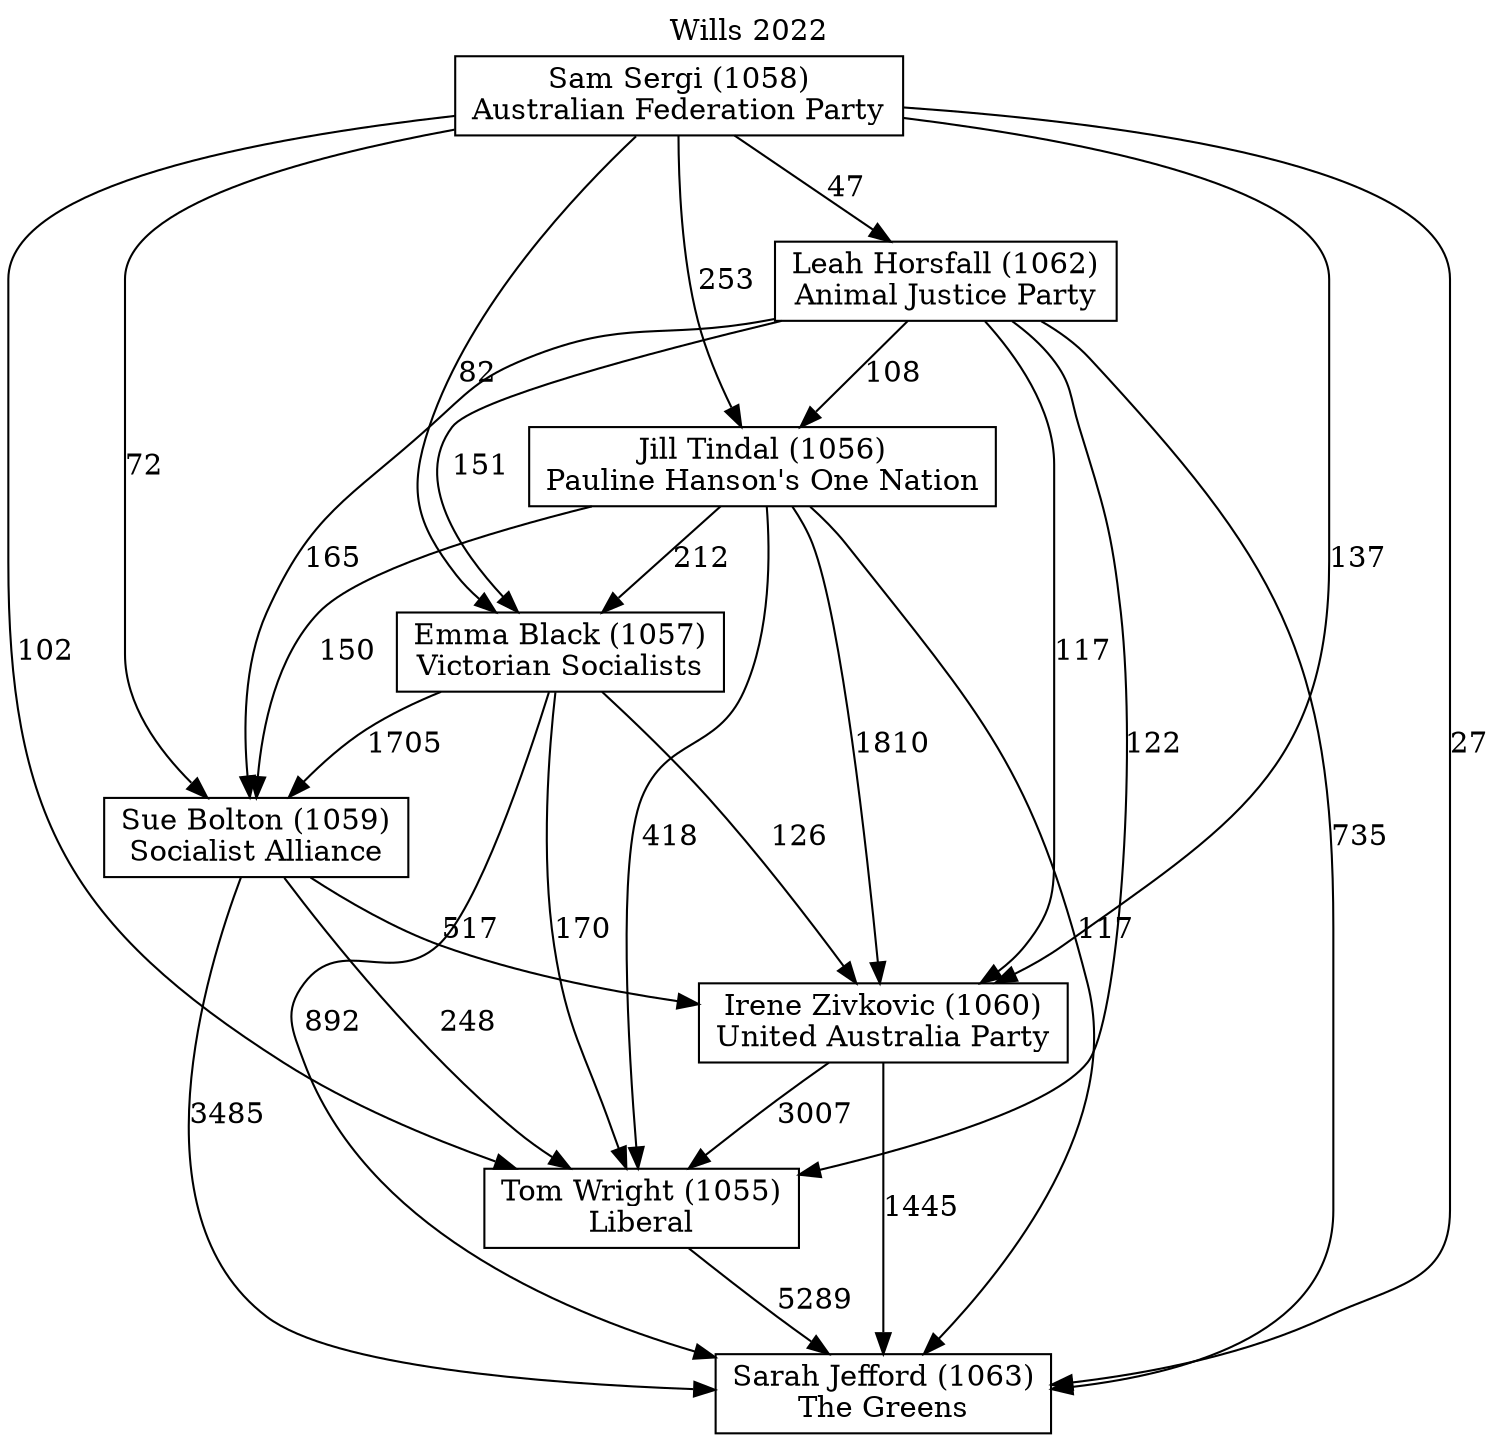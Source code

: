 // House preference flow
digraph "Sarah Jefford (1063)_Wills_2022" {
	graph [label="Wills 2022" labelloc=t mclimit=10]
	node [shape=box]
	"Sarah Jefford (1063)" [label="Sarah Jefford (1063)
The Greens"]
	"Tom Wright (1055)" [label="Tom Wright (1055)
Liberal"]
	"Irene Zivkovic (1060)" [label="Irene Zivkovic (1060)
United Australia Party"]
	"Sue Bolton (1059)" [label="Sue Bolton (1059)
Socialist Alliance"]
	"Emma Black (1057)" [label="Emma Black (1057)
Victorian Socialists"]
	"Jill Tindal (1056)" [label="Jill Tindal (1056)
Pauline Hanson's One Nation"]
	"Leah Horsfall (1062)" [label="Leah Horsfall (1062)
Animal Justice Party"]
	"Sam Sergi (1058)" [label="Sam Sergi (1058)
Australian Federation Party"]
	"Sarah Jefford (1063)" [label="Sarah Jefford (1063)
The Greens"]
	"Irene Zivkovic (1060)" [label="Irene Zivkovic (1060)
United Australia Party"]
	"Sue Bolton (1059)" [label="Sue Bolton (1059)
Socialist Alliance"]
	"Emma Black (1057)" [label="Emma Black (1057)
Victorian Socialists"]
	"Jill Tindal (1056)" [label="Jill Tindal (1056)
Pauline Hanson's One Nation"]
	"Leah Horsfall (1062)" [label="Leah Horsfall (1062)
Animal Justice Party"]
	"Sam Sergi (1058)" [label="Sam Sergi (1058)
Australian Federation Party"]
	"Sarah Jefford (1063)" [label="Sarah Jefford (1063)
The Greens"]
	"Sue Bolton (1059)" [label="Sue Bolton (1059)
Socialist Alliance"]
	"Emma Black (1057)" [label="Emma Black (1057)
Victorian Socialists"]
	"Jill Tindal (1056)" [label="Jill Tindal (1056)
Pauline Hanson's One Nation"]
	"Leah Horsfall (1062)" [label="Leah Horsfall (1062)
Animal Justice Party"]
	"Sam Sergi (1058)" [label="Sam Sergi (1058)
Australian Federation Party"]
	"Sarah Jefford (1063)" [label="Sarah Jefford (1063)
The Greens"]
	"Emma Black (1057)" [label="Emma Black (1057)
Victorian Socialists"]
	"Jill Tindal (1056)" [label="Jill Tindal (1056)
Pauline Hanson's One Nation"]
	"Leah Horsfall (1062)" [label="Leah Horsfall (1062)
Animal Justice Party"]
	"Sam Sergi (1058)" [label="Sam Sergi (1058)
Australian Federation Party"]
	"Sarah Jefford (1063)" [label="Sarah Jefford (1063)
The Greens"]
	"Jill Tindal (1056)" [label="Jill Tindal (1056)
Pauline Hanson's One Nation"]
	"Leah Horsfall (1062)" [label="Leah Horsfall (1062)
Animal Justice Party"]
	"Sam Sergi (1058)" [label="Sam Sergi (1058)
Australian Federation Party"]
	"Sarah Jefford (1063)" [label="Sarah Jefford (1063)
The Greens"]
	"Leah Horsfall (1062)" [label="Leah Horsfall (1062)
Animal Justice Party"]
	"Sam Sergi (1058)" [label="Sam Sergi (1058)
Australian Federation Party"]
	"Sarah Jefford (1063)" [label="Sarah Jefford (1063)
The Greens"]
	"Sam Sergi (1058)" [label="Sam Sergi (1058)
Australian Federation Party"]
	"Sam Sergi (1058)" [label="Sam Sergi (1058)
Australian Federation Party"]
	"Leah Horsfall (1062)" [label="Leah Horsfall (1062)
Animal Justice Party"]
	"Sam Sergi (1058)" [label="Sam Sergi (1058)
Australian Federation Party"]
	"Sam Sergi (1058)" [label="Sam Sergi (1058)
Australian Federation Party"]
	"Jill Tindal (1056)" [label="Jill Tindal (1056)
Pauline Hanson's One Nation"]
	"Leah Horsfall (1062)" [label="Leah Horsfall (1062)
Animal Justice Party"]
	"Sam Sergi (1058)" [label="Sam Sergi (1058)
Australian Federation Party"]
	"Jill Tindal (1056)" [label="Jill Tindal (1056)
Pauline Hanson's One Nation"]
	"Sam Sergi (1058)" [label="Sam Sergi (1058)
Australian Federation Party"]
	"Sam Sergi (1058)" [label="Sam Sergi (1058)
Australian Federation Party"]
	"Leah Horsfall (1062)" [label="Leah Horsfall (1062)
Animal Justice Party"]
	"Sam Sergi (1058)" [label="Sam Sergi (1058)
Australian Federation Party"]
	"Sam Sergi (1058)" [label="Sam Sergi (1058)
Australian Federation Party"]
	"Emma Black (1057)" [label="Emma Black (1057)
Victorian Socialists"]
	"Jill Tindal (1056)" [label="Jill Tindal (1056)
Pauline Hanson's One Nation"]
	"Leah Horsfall (1062)" [label="Leah Horsfall (1062)
Animal Justice Party"]
	"Sam Sergi (1058)" [label="Sam Sergi (1058)
Australian Federation Party"]
	"Emma Black (1057)" [label="Emma Black (1057)
Victorian Socialists"]
	"Leah Horsfall (1062)" [label="Leah Horsfall (1062)
Animal Justice Party"]
	"Sam Sergi (1058)" [label="Sam Sergi (1058)
Australian Federation Party"]
	"Emma Black (1057)" [label="Emma Black (1057)
Victorian Socialists"]
	"Sam Sergi (1058)" [label="Sam Sergi (1058)
Australian Federation Party"]
	"Sam Sergi (1058)" [label="Sam Sergi (1058)
Australian Federation Party"]
	"Leah Horsfall (1062)" [label="Leah Horsfall (1062)
Animal Justice Party"]
	"Sam Sergi (1058)" [label="Sam Sergi (1058)
Australian Federation Party"]
	"Sam Sergi (1058)" [label="Sam Sergi (1058)
Australian Federation Party"]
	"Jill Tindal (1056)" [label="Jill Tindal (1056)
Pauline Hanson's One Nation"]
	"Leah Horsfall (1062)" [label="Leah Horsfall (1062)
Animal Justice Party"]
	"Sam Sergi (1058)" [label="Sam Sergi (1058)
Australian Federation Party"]
	"Jill Tindal (1056)" [label="Jill Tindal (1056)
Pauline Hanson's One Nation"]
	"Sam Sergi (1058)" [label="Sam Sergi (1058)
Australian Federation Party"]
	"Sam Sergi (1058)" [label="Sam Sergi (1058)
Australian Federation Party"]
	"Leah Horsfall (1062)" [label="Leah Horsfall (1062)
Animal Justice Party"]
	"Sam Sergi (1058)" [label="Sam Sergi (1058)
Australian Federation Party"]
	"Sam Sergi (1058)" [label="Sam Sergi (1058)
Australian Federation Party"]
	"Sue Bolton (1059)" [label="Sue Bolton (1059)
Socialist Alliance"]
	"Emma Black (1057)" [label="Emma Black (1057)
Victorian Socialists"]
	"Jill Tindal (1056)" [label="Jill Tindal (1056)
Pauline Hanson's One Nation"]
	"Leah Horsfall (1062)" [label="Leah Horsfall (1062)
Animal Justice Party"]
	"Sam Sergi (1058)" [label="Sam Sergi (1058)
Australian Federation Party"]
	"Sue Bolton (1059)" [label="Sue Bolton (1059)
Socialist Alliance"]
	"Jill Tindal (1056)" [label="Jill Tindal (1056)
Pauline Hanson's One Nation"]
	"Leah Horsfall (1062)" [label="Leah Horsfall (1062)
Animal Justice Party"]
	"Sam Sergi (1058)" [label="Sam Sergi (1058)
Australian Federation Party"]
	"Sue Bolton (1059)" [label="Sue Bolton (1059)
Socialist Alliance"]
	"Leah Horsfall (1062)" [label="Leah Horsfall (1062)
Animal Justice Party"]
	"Sam Sergi (1058)" [label="Sam Sergi (1058)
Australian Federation Party"]
	"Sue Bolton (1059)" [label="Sue Bolton (1059)
Socialist Alliance"]
	"Sam Sergi (1058)" [label="Sam Sergi (1058)
Australian Federation Party"]
	"Sam Sergi (1058)" [label="Sam Sergi (1058)
Australian Federation Party"]
	"Leah Horsfall (1062)" [label="Leah Horsfall (1062)
Animal Justice Party"]
	"Sam Sergi (1058)" [label="Sam Sergi (1058)
Australian Federation Party"]
	"Sam Sergi (1058)" [label="Sam Sergi (1058)
Australian Federation Party"]
	"Jill Tindal (1056)" [label="Jill Tindal (1056)
Pauline Hanson's One Nation"]
	"Leah Horsfall (1062)" [label="Leah Horsfall (1062)
Animal Justice Party"]
	"Sam Sergi (1058)" [label="Sam Sergi (1058)
Australian Federation Party"]
	"Jill Tindal (1056)" [label="Jill Tindal (1056)
Pauline Hanson's One Nation"]
	"Sam Sergi (1058)" [label="Sam Sergi (1058)
Australian Federation Party"]
	"Sam Sergi (1058)" [label="Sam Sergi (1058)
Australian Federation Party"]
	"Leah Horsfall (1062)" [label="Leah Horsfall (1062)
Animal Justice Party"]
	"Sam Sergi (1058)" [label="Sam Sergi (1058)
Australian Federation Party"]
	"Sam Sergi (1058)" [label="Sam Sergi (1058)
Australian Federation Party"]
	"Emma Black (1057)" [label="Emma Black (1057)
Victorian Socialists"]
	"Jill Tindal (1056)" [label="Jill Tindal (1056)
Pauline Hanson's One Nation"]
	"Leah Horsfall (1062)" [label="Leah Horsfall (1062)
Animal Justice Party"]
	"Sam Sergi (1058)" [label="Sam Sergi (1058)
Australian Federation Party"]
	"Emma Black (1057)" [label="Emma Black (1057)
Victorian Socialists"]
	"Leah Horsfall (1062)" [label="Leah Horsfall (1062)
Animal Justice Party"]
	"Sam Sergi (1058)" [label="Sam Sergi (1058)
Australian Federation Party"]
	"Emma Black (1057)" [label="Emma Black (1057)
Victorian Socialists"]
	"Sam Sergi (1058)" [label="Sam Sergi (1058)
Australian Federation Party"]
	"Sam Sergi (1058)" [label="Sam Sergi (1058)
Australian Federation Party"]
	"Leah Horsfall (1062)" [label="Leah Horsfall (1062)
Animal Justice Party"]
	"Sam Sergi (1058)" [label="Sam Sergi (1058)
Australian Federation Party"]
	"Sam Sergi (1058)" [label="Sam Sergi (1058)
Australian Federation Party"]
	"Jill Tindal (1056)" [label="Jill Tindal (1056)
Pauline Hanson's One Nation"]
	"Leah Horsfall (1062)" [label="Leah Horsfall (1062)
Animal Justice Party"]
	"Sam Sergi (1058)" [label="Sam Sergi (1058)
Australian Federation Party"]
	"Jill Tindal (1056)" [label="Jill Tindal (1056)
Pauline Hanson's One Nation"]
	"Sam Sergi (1058)" [label="Sam Sergi (1058)
Australian Federation Party"]
	"Sam Sergi (1058)" [label="Sam Sergi (1058)
Australian Federation Party"]
	"Leah Horsfall (1062)" [label="Leah Horsfall (1062)
Animal Justice Party"]
	"Sam Sergi (1058)" [label="Sam Sergi (1058)
Australian Federation Party"]
	"Sam Sergi (1058)" [label="Sam Sergi (1058)
Australian Federation Party"]
	"Irene Zivkovic (1060)" [label="Irene Zivkovic (1060)
United Australia Party"]
	"Sue Bolton (1059)" [label="Sue Bolton (1059)
Socialist Alliance"]
	"Emma Black (1057)" [label="Emma Black (1057)
Victorian Socialists"]
	"Jill Tindal (1056)" [label="Jill Tindal (1056)
Pauline Hanson's One Nation"]
	"Leah Horsfall (1062)" [label="Leah Horsfall (1062)
Animal Justice Party"]
	"Sam Sergi (1058)" [label="Sam Sergi (1058)
Australian Federation Party"]
	"Irene Zivkovic (1060)" [label="Irene Zivkovic (1060)
United Australia Party"]
	"Emma Black (1057)" [label="Emma Black (1057)
Victorian Socialists"]
	"Jill Tindal (1056)" [label="Jill Tindal (1056)
Pauline Hanson's One Nation"]
	"Leah Horsfall (1062)" [label="Leah Horsfall (1062)
Animal Justice Party"]
	"Sam Sergi (1058)" [label="Sam Sergi (1058)
Australian Federation Party"]
	"Irene Zivkovic (1060)" [label="Irene Zivkovic (1060)
United Australia Party"]
	"Jill Tindal (1056)" [label="Jill Tindal (1056)
Pauline Hanson's One Nation"]
	"Leah Horsfall (1062)" [label="Leah Horsfall (1062)
Animal Justice Party"]
	"Sam Sergi (1058)" [label="Sam Sergi (1058)
Australian Federation Party"]
	"Irene Zivkovic (1060)" [label="Irene Zivkovic (1060)
United Australia Party"]
	"Leah Horsfall (1062)" [label="Leah Horsfall (1062)
Animal Justice Party"]
	"Sam Sergi (1058)" [label="Sam Sergi (1058)
Australian Federation Party"]
	"Irene Zivkovic (1060)" [label="Irene Zivkovic (1060)
United Australia Party"]
	"Sam Sergi (1058)" [label="Sam Sergi (1058)
Australian Federation Party"]
	"Sam Sergi (1058)" [label="Sam Sergi (1058)
Australian Federation Party"]
	"Leah Horsfall (1062)" [label="Leah Horsfall (1062)
Animal Justice Party"]
	"Sam Sergi (1058)" [label="Sam Sergi (1058)
Australian Federation Party"]
	"Sam Sergi (1058)" [label="Sam Sergi (1058)
Australian Federation Party"]
	"Jill Tindal (1056)" [label="Jill Tindal (1056)
Pauline Hanson's One Nation"]
	"Leah Horsfall (1062)" [label="Leah Horsfall (1062)
Animal Justice Party"]
	"Sam Sergi (1058)" [label="Sam Sergi (1058)
Australian Federation Party"]
	"Jill Tindal (1056)" [label="Jill Tindal (1056)
Pauline Hanson's One Nation"]
	"Sam Sergi (1058)" [label="Sam Sergi (1058)
Australian Federation Party"]
	"Sam Sergi (1058)" [label="Sam Sergi (1058)
Australian Federation Party"]
	"Leah Horsfall (1062)" [label="Leah Horsfall (1062)
Animal Justice Party"]
	"Sam Sergi (1058)" [label="Sam Sergi (1058)
Australian Federation Party"]
	"Sam Sergi (1058)" [label="Sam Sergi (1058)
Australian Federation Party"]
	"Emma Black (1057)" [label="Emma Black (1057)
Victorian Socialists"]
	"Jill Tindal (1056)" [label="Jill Tindal (1056)
Pauline Hanson's One Nation"]
	"Leah Horsfall (1062)" [label="Leah Horsfall (1062)
Animal Justice Party"]
	"Sam Sergi (1058)" [label="Sam Sergi (1058)
Australian Federation Party"]
	"Emma Black (1057)" [label="Emma Black (1057)
Victorian Socialists"]
	"Leah Horsfall (1062)" [label="Leah Horsfall (1062)
Animal Justice Party"]
	"Sam Sergi (1058)" [label="Sam Sergi (1058)
Australian Federation Party"]
	"Emma Black (1057)" [label="Emma Black (1057)
Victorian Socialists"]
	"Sam Sergi (1058)" [label="Sam Sergi (1058)
Australian Federation Party"]
	"Sam Sergi (1058)" [label="Sam Sergi (1058)
Australian Federation Party"]
	"Leah Horsfall (1062)" [label="Leah Horsfall (1062)
Animal Justice Party"]
	"Sam Sergi (1058)" [label="Sam Sergi (1058)
Australian Federation Party"]
	"Sam Sergi (1058)" [label="Sam Sergi (1058)
Australian Federation Party"]
	"Jill Tindal (1056)" [label="Jill Tindal (1056)
Pauline Hanson's One Nation"]
	"Leah Horsfall (1062)" [label="Leah Horsfall (1062)
Animal Justice Party"]
	"Sam Sergi (1058)" [label="Sam Sergi (1058)
Australian Federation Party"]
	"Jill Tindal (1056)" [label="Jill Tindal (1056)
Pauline Hanson's One Nation"]
	"Sam Sergi (1058)" [label="Sam Sergi (1058)
Australian Federation Party"]
	"Sam Sergi (1058)" [label="Sam Sergi (1058)
Australian Federation Party"]
	"Leah Horsfall (1062)" [label="Leah Horsfall (1062)
Animal Justice Party"]
	"Sam Sergi (1058)" [label="Sam Sergi (1058)
Australian Federation Party"]
	"Sam Sergi (1058)" [label="Sam Sergi (1058)
Australian Federation Party"]
	"Sue Bolton (1059)" [label="Sue Bolton (1059)
Socialist Alliance"]
	"Emma Black (1057)" [label="Emma Black (1057)
Victorian Socialists"]
	"Jill Tindal (1056)" [label="Jill Tindal (1056)
Pauline Hanson's One Nation"]
	"Leah Horsfall (1062)" [label="Leah Horsfall (1062)
Animal Justice Party"]
	"Sam Sergi (1058)" [label="Sam Sergi (1058)
Australian Federation Party"]
	"Sue Bolton (1059)" [label="Sue Bolton (1059)
Socialist Alliance"]
	"Jill Tindal (1056)" [label="Jill Tindal (1056)
Pauline Hanson's One Nation"]
	"Leah Horsfall (1062)" [label="Leah Horsfall (1062)
Animal Justice Party"]
	"Sam Sergi (1058)" [label="Sam Sergi (1058)
Australian Federation Party"]
	"Sue Bolton (1059)" [label="Sue Bolton (1059)
Socialist Alliance"]
	"Leah Horsfall (1062)" [label="Leah Horsfall (1062)
Animal Justice Party"]
	"Sam Sergi (1058)" [label="Sam Sergi (1058)
Australian Federation Party"]
	"Sue Bolton (1059)" [label="Sue Bolton (1059)
Socialist Alliance"]
	"Sam Sergi (1058)" [label="Sam Sergi (1058)
Australian Federation Party"]
	"Sam Sergi (1058)" [label="Sam Sergi (1058)
Australian Federation Party"]
	"Leah Horsfall (1062)" [label="Leah Horsfall (1062)
Animal Justice Party"]
	"Sam Sergi (1058)" [label="Sam Sergi (1058)
Australian Federation Party"]
	"Sam Sergi (1058)" [label="Sam Sergi (1058)
Australian Federation Party"]
	"Jill Tindal (1056)" [label="Jill Tindal (1056)
Pauline Hanson's One Nation"]
	"Leah Horsfall (1062)" [label="Leah Horsfall (1062)
Animal Justice Party"]
	"Sam Sergi (1058)" [label="Sam Sergi (1058)
Australian Federation Party"]
	"Jill Tindal (1056)" [label="Jill Tindal (1056)
Pauline Hanson's One Nation"]
	"Sam Sergi (1058)" [label="Sam Sergi (1058)
Australian Federation Party"]
	"Sam Sergi (1058)" [label="Sam Sergi (1058)
Australian Federation Party"]
	"Leah Horsfall (1062)" [label="Leah Horsfall (1062)
Animal Justice Party"]
	"Sam Sergi (1058)" [label="Sam Sergi (1058)
Australian Federation Party"]
	"Sam Sergi (1058)" [label="Sam Sergi (1058)
Australian Federation Party"]
	"Emma Black (1057)" [label="Emma Black (1057)
Victorian Socialists"]
	"Jill Tindal (1056)" [label="Jill Tindal (1056)
Pauline Hanson's One Nation"]
	"Leah Horsfall (1062)" [label="Leah Horsfall (1062)
Animal Justice Party"]
	"Sam Sergi (1058)" [label="Sam Sergi (1058)
Australian Federation Party"]
	"Emma Black (1057)" [label="Emma Black (1057)
Victorian Socialists"]
	"Leah Horsfall (1062)" [label="Leah Horsfall (1062)
Animal Justice Party"]
	"Sam Sergi (1058)" [label="Sam Sergi (1058)
Australian Federation Party"]
	"Emma Black (1057)" [label="Emma Black (1057)
Victorian Socialists"]
	"Sam Sergi (1058)" [label="Sam Sergi (1058)
Australian Federation Party"]
	"Sam Sergi (1058)" [label="Sam Sergi (1058)
Australian Federation Party"]
	"Leah Horsfall (1062)" [label="Leah Horsfall (1062)
Animal Justice Party"]
	"Sam Sergi (1058)" [label="Sam Sergi (1058)
Australian Federation Party"]
	"Sam Sergi (1058)" [label="Sam Sergi (1058)
Australian Federation Party"]
	"Jill Tindal (1056)" [label="Jill Tindal (1056)
Pauline Hanson's One Nation"]
	"Leah Horsfall (1062)" [label="Leah Horsfall (1062)
Animal Justice Party"]
	"Sam Sergi (1058)" [label="Sam Sergi (1058)
Australian Federation Party"]
	"Jill Tindal (1056)" [label="Jill Tindal (1056)
Pauline Hanson's One Nation"]
	"Sam Sergi (1058)" [label="Sam Sergi (1058)
Australian Federation Party"]
	"Sam Sergi (1058)" [label="Sam Sergi (1058)
Australian Federation Party"]
	"Leah Horsfall (1062)" [label="Leah Horsfall (1062)
Animal Justice Party"]
	"Sam Sergi (1058)" [label="Sam Sergi (1058)
Australian Federation Party"]
	"Sam Sergi (1058)" [label="Sam Sergi (1058)
Australian Federation Party"]
	"Tom Wright (1055)" [label="Tom Wright (1055)
Liberal"]
	"Irene Zivkovic (1060)" [label="Irene Zivkovic (1060)
United Australia Party"]
	"Sue Bolton (1059)" [label="Sue Bolton (1059)
Socialist Alliance"]
	"Emma Black (1057)" [label="Emma Black (1057)
Victorian Socialists"]
	"Jill Tindal (1056)" [label="Jill Tindal (1056)
Pauline Hanson's One Nation"]
	"Leah Horsfall (1062)" [label="Leah Horsfall (1062)
Animal Justice Party"]
	"Sam Sergi (1058)" [label="Sam Sergi (1058)
Australian Federation Party"]
	"Tom Wright (1055)" [label="Tom Wright (1055)
Liberal"]
	"Sue Bolton (1059)" [label="Sue Bolton (1059)
Socialist Alliance"]
	"Emma Black (1057)" [label="Emma Black (1057)
Victorian Socialists"]
	"Jill Tindal (1056)" [label="Jill Tindal (1056)
Pauline Hanson's One Nation"]
	"Leah Horsfall (1062)" [label="Leah Horsfall (1062)
Animal Justice Party"]
	"Sam Sergi (1058)" [label="Sam Sergi (1058)
Australian Federation Party"]
	"Tom Wright (1055)" [label="Tom Wright (1055)
Liberal"]
	"Emma Black (1057)" [label="Emma Black (1057)
Victorian Socialists"]
	"Jill Tindal (1056)" [label="Jill Tindal (1056)
Pauline Hanson's One Nation"]
	"Leah Horsfall (1062)" [label="Leah Horsfall (1062)
Animal Justice Party"]
	"Sam Sergi (1058)" [label="Sam Sergi (1058)
Australian Federation Party"]
	"Tom Wright (1055)" [label="Tom Wright (1055)
Liberal"]
	"Jill Tindal (1056)" [label="Jill Tindal (1056)
Pauline Hanson's One Nation"]
	"Leah Horsfall (1062)" [label="Leah Horsfall (1062)
Animal Justice Party"]
	"Sam Sergi (1058)" [label="Sam Sergi (1058)
Australian Federation Party"]
	"Tom Wright (1055)" [label="Tom Wright (1055)
Liberal"]
	"Leah Horsfall (1062)" [label="Leah Horsfall (1062)
Animal Justice Party"]
	"Sam Sergi (1058)" [label="Sam Sergi (1058)
Australian Federation Party"]
	"Tom Wright (1055)" [label="Tom Wright (1055)
Liberal"]
	"Sam Sergi (1058)" [label="Sam Sergi (1058)
Australian Federation Party"]
	"Sam Sergi (1058)" [label="Sam Sergi (1058)
Australian Federation Party"]
	"Leah Horsfall (1062)" [label="Leah Horsfall (1062)
Animal Justice Party"]
	"Sam Sergi (1058)" [label="Sam Sergi (1058)
Australian Federation Party"]
	"Sam Sergi (1058)" [label="Sam Sergi (1058)
Australian Federation Party"]
	"Jill Tindal (1056)" [label="Jill Tindal (1056)
Pauline Hanson's One Nation"]
	"Leah Horsfall (1062)" [label="Leah Horsfall (1062)
Animal Justice Party"]
	"Sam Sergi (1058)" [label="Sam Sergi (1058)
Australian Federation Party"]
	"Jill Tindal (1056)" [label="Jill Tindal (1056)
Pauline Hanson's One Nation"]
	"Sam Sergi (1058)" [label="Sam Sergi (1058)
Australian Federation Party"]
	"Sam Sergi (1058)" [label="Sam Sergi (1058)
Australian Federation Party"]
	"Leah Horsfall (1062)" [label="Leah Horsfall (1062)
Animal Justice Party"]
	"Sam Sergi (1058)" [label="Sam Sergi (1058)
Australian Federation Party"]
	"Sam Sergi (1058)" [label="Sam Sergi (1058)
Australian Federation Party"]
	"Emma Black (1057)" [label="Emma Black (1057)
Victorian Socialists"]
	"Jill Tindal (1056)" [label="Jill Tindal (1056)
Pauline Hanson's One Nation"]
	"Leah Horsfall (1062)" [label="Leah Horsfall (1062)
Animal Justice Party"]
	"Sam Sergi (1058)" [label="Sam Sergi (1058)
Australian Federation Party"]
	"Emma Black (1057)" [label="Emma Black (1057)
Victorian Socialists"]
	"Leah Horsfall (1062)" [label="Leah Horsfall (1062)
Animal Justice Party"]
	"Sam Sergi (1058)" [label="Sam Sergi (1058)
Australian Federation Party"]
	"Emma Black (1057)" [label="Emma Black (1057)
Victorian Socialists"]
	"Sam Sergi (1058)" [label="Sam Sergi (1058)
Australian Federation Party"]
	"Sam Sergi (1058)" [label="Sam Sergi (1058)
Australian Federation Party"]
	"Leah Horsfall (1062)" [label="Leah Horsfall (1062)
Animal Justice Party"]
	"Sam Sergi (1058)" [label="Sam Sergi (1058)
Australian Federation Party"]
	"Sam Sergi (1058)" [label="Sam Sergi (1058)
Australian Federation Party"]
	"Jill Tindal (1056)" [label="Jill Tindal (1056)
Pauline Hanson's One Nation"]
	"Leah Horsfall (1062)" [label="Leah Horsfall (1062)
Animal Justice Party"]
	"Sam Sergi (1058)" [label="Sam Sergi (1058)
Australian Federation Party"]
	"Jill Tindal (1056)" [label="Jill Tindal (1056)
Pauline Hanson's One Nation"]
	"Sam Sergi (1058)" [label="Sam Sergi (1058)
Australian Federation Party"]
	"Sam Sergi (1058)" [label="Sam Sergi (1058)
Australian Federation Party"]
	"Leah Horsfall (1062)" [label="Leah Horsfall (1062)
Animal Justice Party"]
	"Sam Sergi (1058)" [label="Sam Sergi (1058)
Australian Federation Party"]
	"Sam Sergi (1058)" [label="Sam Sergi (1058)
Australian Federation Party"]
	"Sue Bolton (1059)" [label="Sue Bolton (1059)
Socialist Alliance"]
	"Emma Black (1057)" [label="Emma Black (1057)
Victorian Socialists"]
	"Jill Tindal (1056)" [label="Jill Tindal (1056)
Pauline Hanson's One Nation"]
	"Leah Horsfall (1062)" [label="Leah Horsfall (1062)
Animal Justice Party"]
	"Sam Sergi (1058)" [label="Sam Sergi (1058)
Australian Federation Party"]
	"Sue Bolton (1059)" [label="Sue Bolton (1059)
Socialist Alliance"]
	"Jill Tindal (1056)" [label="Jill Tindal (1056)
Pauline Hanson's One Nation"]
	"Leah Horsfall (1062)" [label="Leah Horsfall (1062)
Animal Justice Party"]
	"Sam Sergi (1058)" [label="Sam Sergi (1058)
Australian Federation Party"]
	"Sue Bolton (1059)" [label="Sue Bolton (1059)
Socialist Alliance"]
	"Leah Horsfall (1062)" [label="Leah Horsfall (1062)
Animal Justice Party"]
	"Sam Sergi (1058)" [label="Sam Sergi (1058)
Australian Federation Party"]
	"Sue Bolton (1059)" [label="Sue Bolton (1059)
Socialist Alliance"]
	"Sam Sergi (1058)" [label="Sam Sergi (1058)
Australian Federation Party"]
	"Sam Sergi (1058)" [label="Sam Sergi (1058)
Australian Federation Party"]
	"Leah Horsfall (1062)" [label="Leah Horsfall (1062)
Animal Justice Party"]
	"Sam Sergi (1058)" [label="Sam Sergi (1058)
Australian Federation Party"]
	"Sam Sergi (1058)" [label="Sam Sergi (1058)
Australian Federation Party"]
	"Jill Tindal (1056)" [label="Jill Tindal (1056)
Pauline Hanson's One Nation"]
	"Leah Horsfall (1062)" [label="Leah Horsfall (1062)
Animal Justice Party"]
	"Sam Sergi (1058)" [label="Sam Sergi (1058)
Australian Federation Party"]
	"Jill Tindal (1056)" [label="Jill Tindal (1056)
Pauline Hanson's One Nation"]
	"Sam Sergi (1058)" [label="Sam Sergi (1058)
Australian Federation Party"]
	"Sam Sergi (1058)" [label="Sam Sergi (1058)
Australian Federation Party"]
	"Leah Horsfall (1062)" [label="Leah Horsfall (1062)
Animal Justice Party"]
	"Sam Sergi (1058)" [label="Sam Sergi (1058)
Australian Federation Party"]
	"Sam Sergi (1058)" [label="Sam Sergi (1058)
Australian Federation Party"]
	"Emma Black (1057)" [label="Emma Black (1057)
Victorian Socialists"]
	"Jill Tindal (1056)" [label="Jill Tindal (1056)
Pauline Hanson's One Nation"]
	"Leah Horsfall (1062)" [label="Leah Horsfall (1062)
Animal Justice Party"]
	"Sam Sergi (1058)" [label="Sam Sergi (1058)
Australian Federation Party"]
	"Emma Black (1057)" [label="Emma Black (1057)
Victorian Socialists"]
	"Leah Horsfall (1062)" [label="Leah Horsfall (1062)
Animal Justice Party"]
	"Sam Sergi (1058)" [label="Sam Sergi (1058)
Australian Federation Party"]
	"Emma Black (1057)" [label="Emma Black (1057)
Victorian Socialists"]
	"Sam Sergi (1058)" [label="Sam Sergi (1058)
Australian Federation Party"]
	"Sam Sergi (1058)" [label="Sam Sergi (1058)
Australian Federation Party"]
	"Leah Horsfall (1062)" [label="Leah Horsfall (1062)
Animal Justice Party"]
	"Sam Sergi (1058)" [label="Sam Sergi (1058)
Australian Federation Party"]
	"Sam Sergi (1058)" [label="Sam Sergi (1058)
Australian Federation Party"]
	"Jill Tindal (1056)" [label="Jill Tindal (1056)
Pauline Hanson's One Nation"]
	"Leah Horsfall (1062)" [label="Leah Horsfall (1062)
Animal Justice Party"]
	"Sam Sergi (1058)" [label="Sam Sergi (1058)
Australian Federation Party"]
	"Jill Tindal (1056)" [label="Jill Tindal (1056)
Pauline Hanson's One Nation"]
	"Sam Sergi (1058)" [label="Sam Sergi (1058)
Australian Federation Party"]
	"Sam Sergi (1058)" [label="Sam Sergi (1058)
Australian Federation Party"]
	"Leah Horsfall (1062)" [label="Leah Horsfall (1062)
Animal Justice Party"]
	"Sam Sergi (1058)" [label="Sam Sergi (1058)
Australian Federation Party"]
	"Sam Sergi (1058)" [label="Sam Sergi (1058)
Australian Federation Party"]
	"Irene Zivkovic (1060)" [label="Irene Zivkovic (1060)
United Australia Party"]
	"Sue Bolton (1059)" [label="Sue Bolton (1059)
Socialist Alliance"]
	"Emma Black (1057)" [label="Emma Black (1057)
Victorian Socialists"]
	"Jill Tindal (1056)" [label="Jill Tindal (1056)
Pauline Hanson's One Nation"]
	"Leah Horsfall (1062)" [label="Leah Horsfall (1062)
Animal Justice Party"]
	"Sam Sergi (1058)" [label="Sam Sergi (1058)
Australian Federation Party"]
	"Irene Zivkovic (1060)" [label="Irene Zivkovic (1060)
United Australia Party"]
	"Emma Black (1057)" [label="Emma Black (1057)
Victorian Socialists"]
	"Jill Tindal (1056)" [label="Jill Tindal (1056)
Pauline Hanson's One Nation"]
	"Leah Horsfall (1062)" [label="Leah Horsfall (1062)
Animal Justice Party"]
	"Sam Sergi (1058)" [label="Sam Sergi (1058)
Australian Federation Party"]
	"Irene Zivkovic (1060)" [label="Irene Zivkovic (1060)
United Australia Party"]
	"Jill Tindal (1056)" [label="Jill Tindal (1056)
Pauline Hanson's One Nation"]
	"Leah Horsfall (1062)" [label="Leah Horsfall (1062)
Animal Justice Party"]
	"Sam Sergi (1058)" [label="Sam Sergi (1058)
Australian Federation Party"]
	"Irene Zivkovic (1060)" [label="Irene Zivkovic (1060)
United Australia Party"]
	"Leah Horsfall (1062)" [label="Leah Horsfall (1062)
Animal Justice Party"]
	"Sam Sergi (1058)" [label="Sam Sergi (1058)
Australian Federation Party"]
	"Irene Zivkovic (1060)" [label="Irene Zivkovic (1060)
United Australia Party"]
	"Sam Sergi (1058)" [label="Sam Sergi (1058)
Australian Federation Party"]
	"Sam Sergi (1058)" [label="Sam Sergi (1058)
Australian Federation Party"]
	"Leah Horsfall (1062)" [label="Leah Horsfall (1062)
Animal Justice Party"]
	"Sam Sergi (1058)" [label="Sam Sergi (1058)
Australian Federation Party"]
	"Sam Sergi (1058)" [label="Sam Sergi (1058)
Australian Federation Party"]
	"Jill Tindal (1056)" [label="Jill Tindal (1056)
Pauline Hanson's One Nation"]
	"Leah Horsfall (1062)" [label="Leah Horsfall (1062)
Animal Justice Party"]
	"Sam Sergi (1058)" [label="Sam Sergi (1058)
Australian Federation Party"]
	"Jill Tindal (1056)" [label="Jill Tindal (1056)
Pauline Hanson's One Nation"]
	"Sam Sergi (1058)" [label="Sam Sergi (1058)
Australian Federation Party"]
	"Sam Sergi (1058)" [label="Sam Sergi (1058)
Australian Federation Party"]
	"Leah Horsfall (1062)" [label="Leah Horsfall (1062)
Animal Justice Party"]
	"Sam Sergi (1058)" [label="Sam Sergi (1058)
Australian Federation Party"]
	"Sam Sergi (1058)" [label="Sam Sergi (1058)
Australian Federation Party"]
	"Emma Black (1057)" [label="Emma Black (1057)
Victorian Socialists"]
	"Jill Tindal (1056)" [label="Jill Tindal (1056)
Pauline Hanson's One Nation"]
	"Leah Horsfall (1062)" [label="Leah Horsfall (1062)
Animal Justice Party"]
	"Sam Sergi (1058)" [label="Sam Sergi (1058)
Australian Federation Party"]
	"Emma Black (1057)" [label="Emma Black (1057)
Victorian Socialists"]
	"Leah Horsfall (1062)" [label="Leah Horsfall (1062)
Animal Justice Party"]
	"Sam Sergi (1058)" [label="Sam Sergi (1058)
Australian Federation Party"]
	"Emma Black (1057)" [label="Emma Black (1057)
Victorian Socialists"]
	"Sam Sergi (1058)" [label="Sam Sergi (1058)
Australian Federation Party"]
	"Sam Sergi (1058)" [label="Sam Sergi (1058)
Australian Federation Party"]
	"Leah Horsfall (1062)" [label="Leah Horsfall (1062)
Animal Justice Party"]
	"Sam Sergi (1058)" [label="Sam Sergi (1058)
Australian Federation Party"]
	"Sam Sergi (1058)" [label="Sam Sergi (1058)
Australian Federation Party"]
	"Jill Tindal (1056)" [label="Jill Tindal (1056)
Pauline Hanson's One Nation"]
	"Leah Horsfall (1062)" [label="Leah Horsfall (1062)
Animal Justice Party"]
	"Sam Sergi (1058)" [label="Sam Sergi (1058)
Australian Federation Party"]
	"Jill Tindal (1056)" [label="Jill Tindal (1056)
Pauline Hanson's One Nation"]
	"Sam Sergi (1058)" [label="Sam Sergi (1058)
Australian Federation Party"]
	"Sam Sergi (1058)" [label="Sam Sergi (1058)
Australian Federation Party"]
	"Leah Horsfall (1062)" [label="Leah Horsfall (1062)
Animal Justice Party"]
	"Sam Sergi (1058)" [label="Sam Sergi (1058)
Australian Federation Party"]
	"Sam Sergi (1058)" [label="Sam Sergi (1058)
Australian Federation Party"]
	"Sue Bolton (1059)" [label="Sue Bolton (1059)
Socialist Alliance"]
	"Emma Black (1057)" [label="Emma Black (1057)
Victorian Socialists"]
	"Jill Tindal (1056)" [label="Jill Tindal (1056)
Pauline Hanson's One Nation"]
	"Leah Horsfall (1062)" [label="Leah Horsfall (1062)
Animal Justice Party"]
	"Sam Sergi (1058)" [label="Sam Sergi (1058)
Australian Federation Party"]
	"Sue Bolton (1059)" [label="Sue Bolton (1059)
Socialist Alliance"]
	"Jill Tindal (1056)" [label="Jill Tindal (1056)
Pauline Hanson's One Nation"]
	"Leah Horsfall (1062)" [label="Leah Horsfall (1062)
Animal Justice Party"]
	"Sam Sergi (1058)" [label="Sam Sergi (1058)
Australian Federation Party"]
	"Sue Bolton (1059)" [label="Sue Bolton (1059)
Socialist Alliance"]
	"Leah Horsfall (1062)" [label="Leah Horsfall (1062)
Animal Justice Party"]
	"Sam Sergi (1058)" [label="Sam Sergi (1058)
Australian Federation Party"]
	"Sue Bolton (1059)" [label="Sue Bolton (1059)
Socialist Alliance"]
	"Sam Sergi (1058)" [label="Sam Sergi (1058)
Australian Federation Party"]
	"Sam Sergi (1058)" [label="Sam Sergi (1058)
Australian Federation Party"]
	"Leah Horsfall (1062)" [label="Leah Horsfall (1062)
Animal Justice Party"]
	"Sam Sergi (1058)" [label="Sam Sergi (1058)
Australian Federation Party"]
	"Sam Sergi (1058)" [label="Sam Sergi (1058)
Australian Federation Party"]
	"Jill Tindal (1056)" [label="Jill Tindal (1056)
Pauline Hanson's One Nation"]
	"Leah Horsfall (1062)" [label="Leah Horsfall (1062)
Animal Justice Party"]
	"Sam Sergi (1058)" [label="Sam Sergi (1058)
Australian Federation Party"]
	"Jill Tindal (1056)" [label="Jill Tindal (1056)
Pauline Hanson's One Nation"]
	"Sam Sergi (1058)" [label="Sam Sergi (1058)
Australian Federation Party"]
	"Sam Sergi (1058)" [label="Sam Sergi (1058)
Australian Federation Party"]
	"Leah Horsfall (1062)" [label="Leah Horsfall (1062)
Animal Justice Party"]
	"Sam Sergi (1058)" [label="Sam Sergi (1058)
Australian Federation Party"]
	"Sam Sergi (1058)" [label="Sam Sergi (1058)
Australian Federation Party"]
	"Emma Black (1057)" [label="Emma Black (1057)
Victorian Socialists"]
	"Jill Tindal (1056)" [label="Jill Tindal (1056)
Pauline Hanson's One Nation"]
	"Leah Horsfall (1062)" [label="Leah Horsfall (1062)
Animal Justice Party"]
	"Sam Sergi (1058)" [label="Sam Sergi (1058)
Australian Federation Party"]
	"Emma Black (1057)" [label="Emma Black (1057)
Victorian Socialists"]
	"Leah Horsfall (1062)" [label="Leah Horsfall (1062)
Animal Justice Party"]
	"Sam Sergi (1058)" [label="Sam Sergi (1058)
Australian Federation Party"]
	"Emma Black (1057)" [label="Emma Black (1057)
Victorian Socialists"]
	"Sam Sergi (1058)" [label="Sam Sergi (1058)
Australian Federation Party"]
	"Sam Sergi (1058)" [label="Sam Sergi (1058)
Australian Federation Party"]
	"Leah Horsfall (1062)" [label="Leah Horsfall (1062)
Animal Justice Party"]
	"Sam Sergi (1058)" [label="Sam Sergi (1058)
Australian Federation Party"]
	"Sam Sergi (1058)" [label="Sam Sergi (1058)
Australian Federation Party"]
	"Jill Tindal (1056)" [label="Jill Tindal (1056)
Pauline Hanson's One Nation"]
	"Leah Horsfall (1062)" [label="Leah Horsfall (1062)
Animal Justice Party"]
	"Sam Sergi (1058)" [label="Sam Sergi (1058)
Australian Federation Party"]
	"Jill Tindal (1056)" [label="Jill Tindal (1056)
Pauline Hanson's One Nation"]
	"Sam Sergi (1058)" [label="Sam Sergi (1058)
Australian Federation Party"]
	"Sam Sergi (1058)" [label="Sam Sergi (1058)
Australian Federation Party"]
	"Leah Horsfall (1062)" [label="Leah Horsfall (1062)
Animal Justice Party"]
	"Sam Sergi (1058)" [label="Sam Sergi (1058)
Australian Federation Party"]
	"Sam Sergi (1058)" [label="Sam Sergi (1058)
Australian Federation Party"]
	"Tom Wright (1055)" -> "Sarah Jefford (1063)" [label=5289]
	"Irene Zivkovic (1060)" -> "Tom Wright (1055)" [label=3007]
	"Sue Bolton (1059)" -> "Irene Zivkovic (1060)" [label=517]
	"Emma Black (1057)" -> "Sue Bolton (1059)" [label=1705]
	"Jill Tindal (1056)" -> "Emma Black (1057)" [label=212]
	"Leah Horsfall (1062)" -> "Jill Tindal (1056)" [label=108]
	"Sam Sergi (1058)" -> "Leah Horsfall (1062)" [label=47]
	"Irene Zivkovic (1060)" -> "Sarah Jefford (1063)" [label=1445]
	"Sue Bolton (1059)" -> "Sarah Jefford (1063)" [label=3485]
	"Emma Black (1057)" -> "Sarah Jefford (1063)" [label=892]
	"Jill Tindal (1056)" -> "Sarah Jefford (1063)" [label=117]
	"Leah Horsfall (1062)" -> "Sarah Jefford (1063)" [label=735]
	"Sam Sergi (1058)" -> "Sarah Jefford (1063)" [label=27]
	"Sam Sergi (1058)" -> "Jill Tindal (1056)" [label=253]
	"Leah Horsfall (1062)" -> "Emma Black (1057)" [label=151]
	"Sam Sergi (1058)" -> "Emma Black (1057)" [label=82]
	"Jill Tindal (1056)" -> "Sue Bolton (1059)" [label=150]
	"Leah Horsfall (1062)" -> "Sue Bolton (1059)" [label=165]
	"Sam Sergi (1058)" -> "Sue Bolton (1059)" [label=72]
	"Emma Black (1057)" -> "Irene Zivkovic (1060)" [label=126]
	"Jill Tindal (1056)" -> "Irene Zivkovic (1060)" [label=1810]
	"Leah Horsfall (1062)" -> "Irene Zivkovic (1060)" [label=117]
	"Sam Sergi (1058)" -> "Irene Zivkovic (1060)" [label=137]
	"Sue Bolton (1059)" -> "Tom Wright (1055)" [label=248]
	"Emma Black (1057)" -> "Tom Wright (1055)" [label=170]
	"Jill Tindal (1056)" -> "Tom Wright (1055)" [label=418]
	"Leah Horsfall (1062)" -> "Tom Wright (1055)" [label=122]
	"Sam Sergi (1058)" -> "Tom Wright (1055)" [label=102]
}
